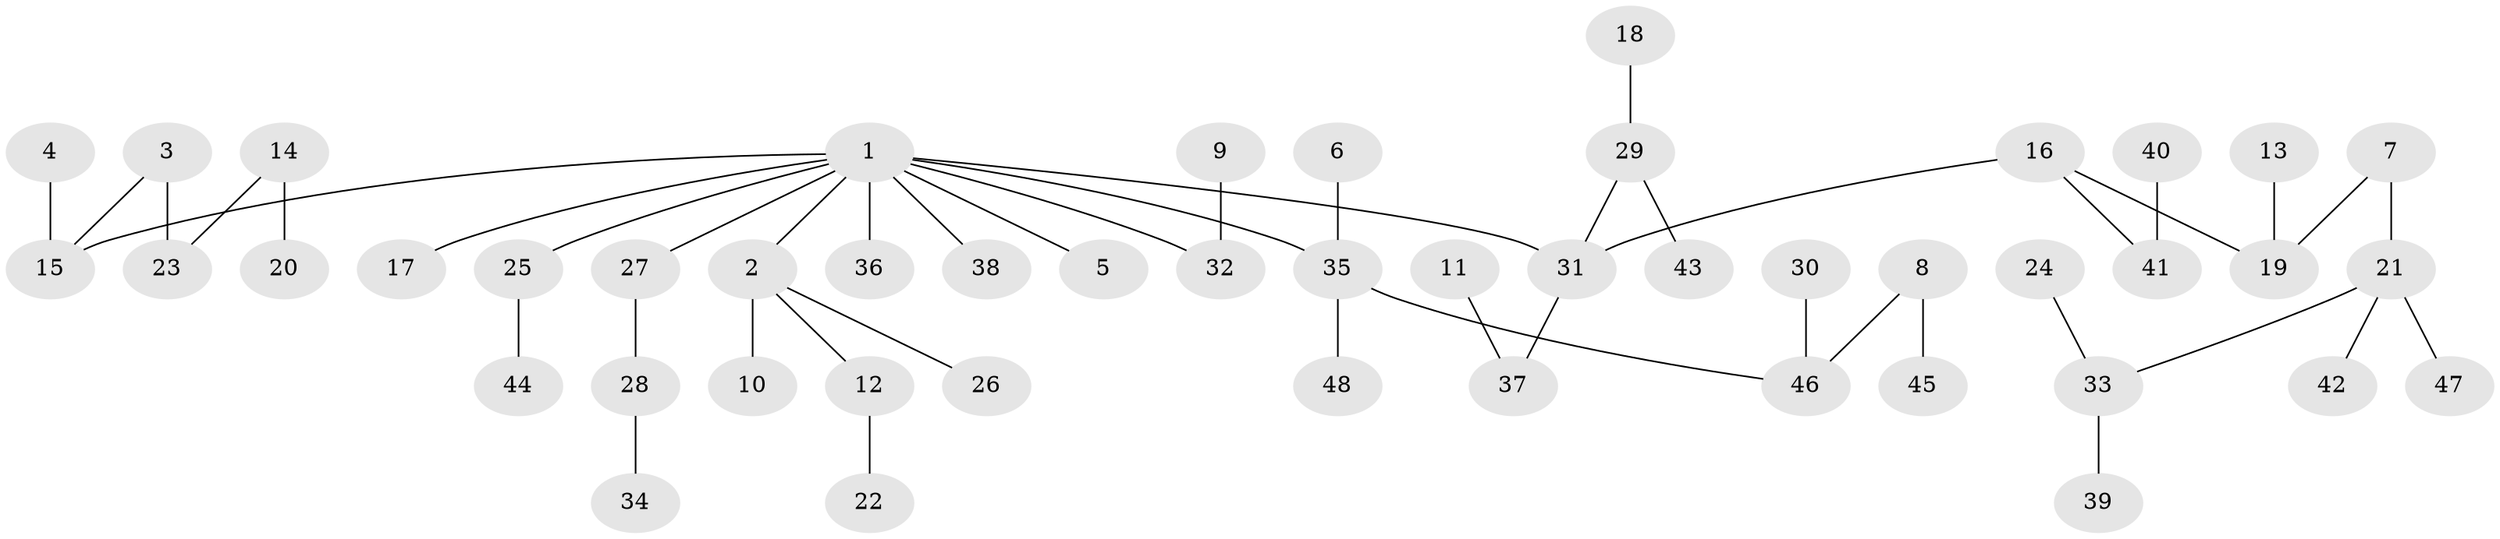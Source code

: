 // original degree distribution, {6: 0.021052631578947368, 4: 0.09473684210526316, 3: 0.09473684210526316, 5: 0.031578947368421054, 2: 0.2736842105263158, 1: 0.4842105263157895}
// Generated by graph-tools (version 1.1) at 2025/26/03/09/25 03:26:26]
// undirected, 48 vertices, 47 edges
graph export_dot {
graph [start="1"]
  node [color=gray90,style=filled];
  1;
  2;
  3;
  4;
  5;
  6;
  7;
  8;
  9;
  10;
  11;
  12;
  13;
  14;
  15;
  16;
  17;
  18;
  19;
  20;
  21;
  22;
  23;
  24;
  25;
  26;
  27;
  28;
  29;
  30;
  31;
  32;
  33;
  34;
  35;
  36;
  37;
  38;
  39;
  40;
  41;
  42;
  43;
  44;
  45;
  46;
  47;
  48;
  1 -- 2 [weight=1.0];
  1 -- 5 [weight=1.0];
  1 -- 15 [weight=1.0];
  1 -- 17 [weight=1.0];
  1 -- 25 [weight=1.0];
  1 -- 27 [weight=1.0];
  1 -- 31 [weight=1.0];
  1 -- 32 [weight=1.0];
  1 -- 35 [weight=1.0];
  1 -- 36 [weight=1.0];
  1 -- 38 [weight=1.0];
  2 -- 10 [weight=1.0];
  2 -- 12 [weight=1.0];
  2 -- 26 [weight=1.0];
  3 -- 15 [weight=1.0];
  3 -- 23 [weight=1.0];
  4 -- 15 [weight=1.0];
  6 -- 35 [weight=1.0];
  7 -- 19 [weight=1.0];
  7 -- 21 [weight=1.0];
  8 -- 45 [weight=1.0];
  8 -- 46 [weight=1.0];
  9 -- 32 [weight=1.0];
  11 -- 37 [weight=1.0];
  12 -- 22 [weight=1.0];
  13 -- 19 [weight=1.0];
  14 -- 20 [weight=1.0];
  14 -- 23 [weight=1.0];
  16 -- 19 [weight=1.0];
  16 -- 31 [weight=1.0];
  16 -- 41 [weight=1.0];
  18 -- 29 [weight=1.0];
  21 -- 33 [weight=1.0];
  21 -- 42 [weight=1.0];
  21 -- 47 [weight=1.0];
  24 -- 33 [weight=1.0];
  25 -- 44 [weight=1.0];
  27 -- 28 [weight=1.0];
  28 -- 34 [weight=1.0];
  29 -- 31 [weight=1.0];
  29 -- 43 [weight=1.0];
  30 -- 46 [weight=1.0];
  31 -- 37 [weight=1.0];
  33 -- 39 [weight=1.0];
  35 -- 46 [weight=1.0];
  35 -- 48 [weight=1.0];
  40 -- 41 [weight=1.0];
}
